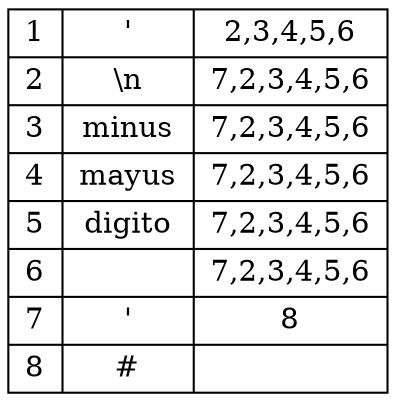 digraph G{
rankdir=UD
node[shape=box]
concentrate=true
nodotabla[shape=record label="{1|2|3|4|5|6|7|8}|{'|\\n|minus|mayus|digito| |'|#}|{2,3,4,5,6|7,2,3,4,5,6|7,2,3,4,5,6|7,2,3,4,5,6|7,2,3,4,5,6|7,2,3,4,5,6|8|}"]
}
